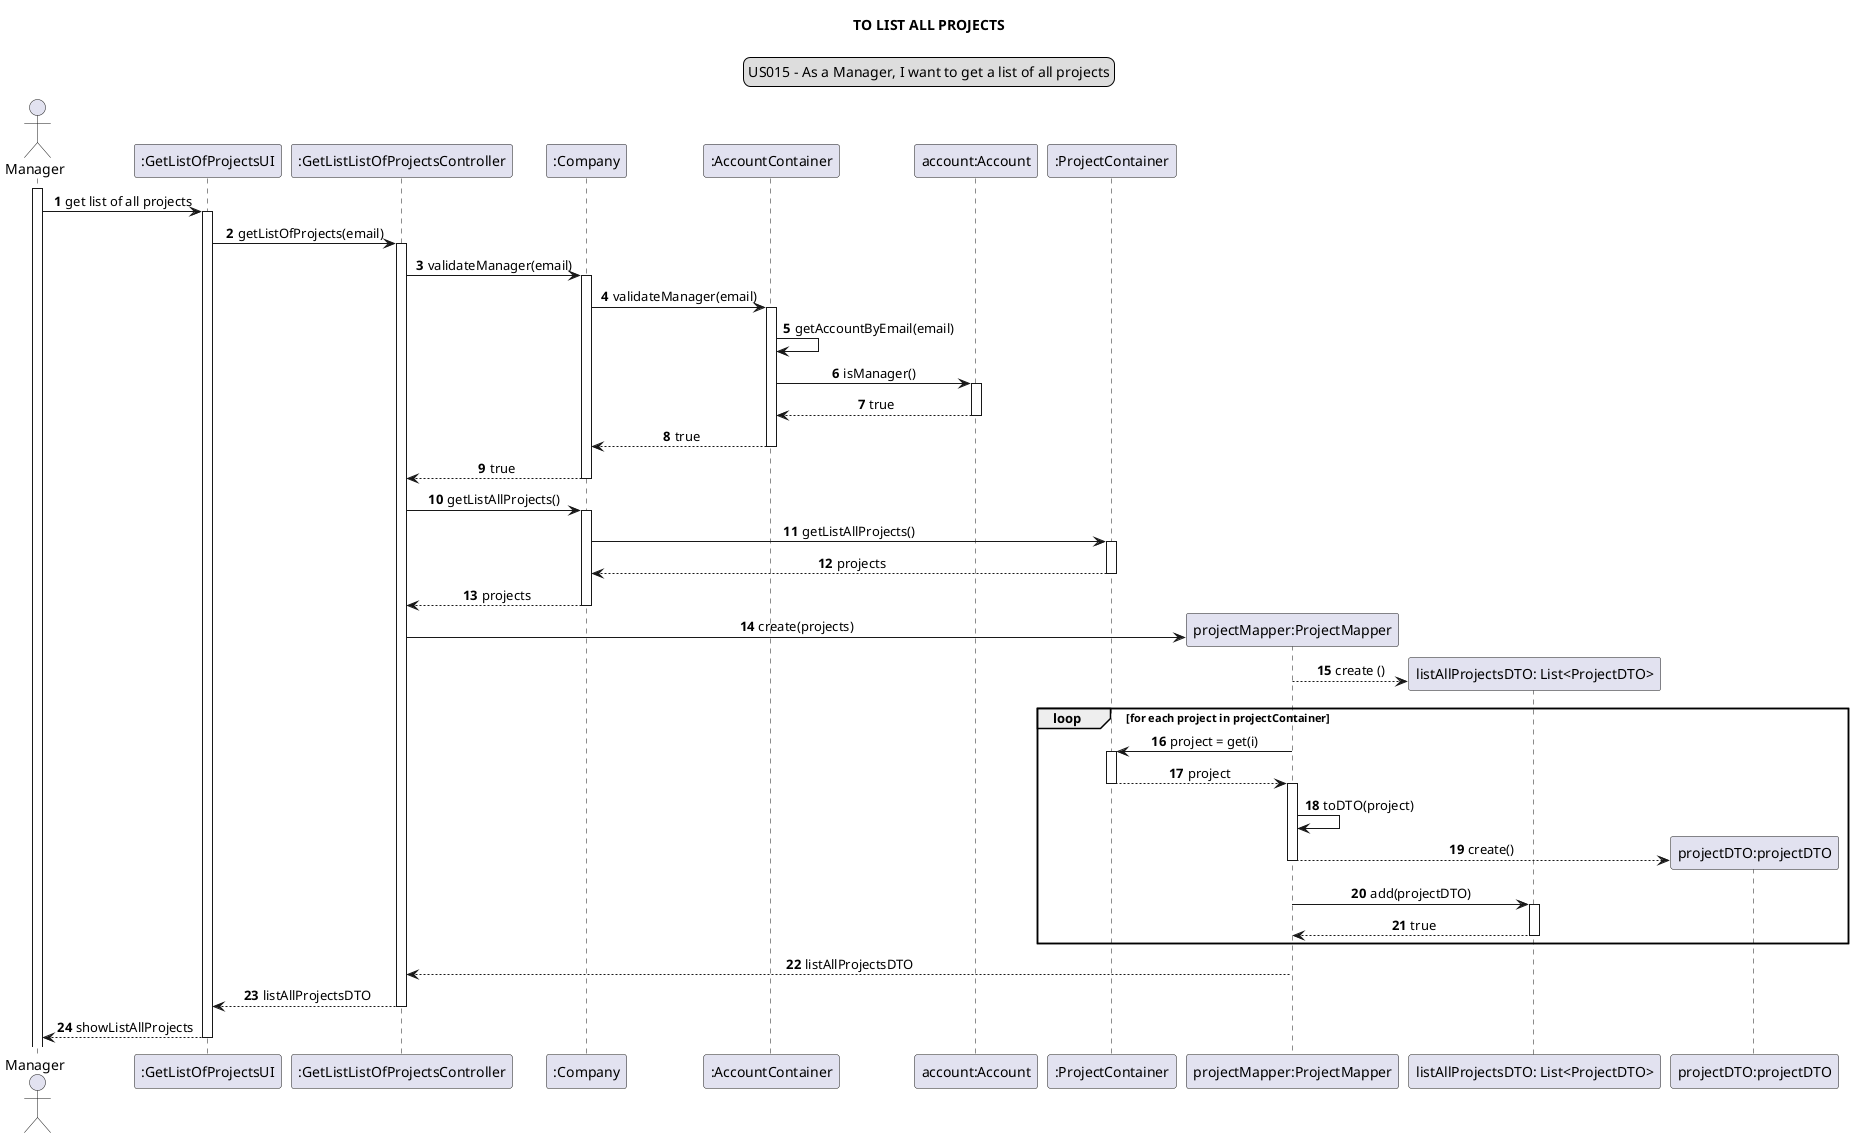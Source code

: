 @startuml
skinparam sequenceMessageAlign center
title TO LIST ALL PROJECTS
legend top
US015 - As a Manager, I want to get a list of all projects
end legend
autonumber
actor Manager
participant ":GetListOfProjectsUI" as ui
participant ":GetListListOfProjectsController" as controller
participant ":Company" as company
participant ":AccountContainer" as ac
participant "account:Account" as a
participant ":ProjectContainer" as pc
participant "projectMapper:ProjectMapper" as mapper
participant "listAllProjectsDTO: List<ProjectDTO>" as list
participant "projectDTO:projectDTO" as DTO

activate Manager
Manager -> ui: get list of all projects
activate ui
ui -> controller: getListOfProjects(email)
activate controller
controller -> company: validateManager(email)
activate company
company -> ac: validateManager(email)
activate ac
ac -> ac: getAccountByEmail(email)
ac -> a: isManager()
activate a
a --> ac: true
deactivate a
ac --> company: true
deactivate ac
company --> controller: true
deactivate company
controller -> company: getListAllProjects()
activate company
company -> pc: getListAllProjects()
activate pc
pc --> company: projects
deactivate pc
company --> controller: projects
deactivate company
create mapper
controller -> mapper: create(projects)
create list
mapper --> list: create ()
loop for each project in projectContainer
mapper -> pc: project = get(i)
activate pc
pc --> mapper: project
deactivate pc
activate mapper
mapper -> mapper : toDTO(project)
create DTO
mapper --> DTO : create()
deactivate mapper
mapper ->list :add(projectDTO)
activate list
list --> mapper : true
deactivate list
end loop
mapper --> controller :listAllProjectsDTO
deactivate mapper
controller --> ui: listAllProjectsDTO
deactivate controller
ui --> Manager: showListAllProjects
deactivate ui
@enduml